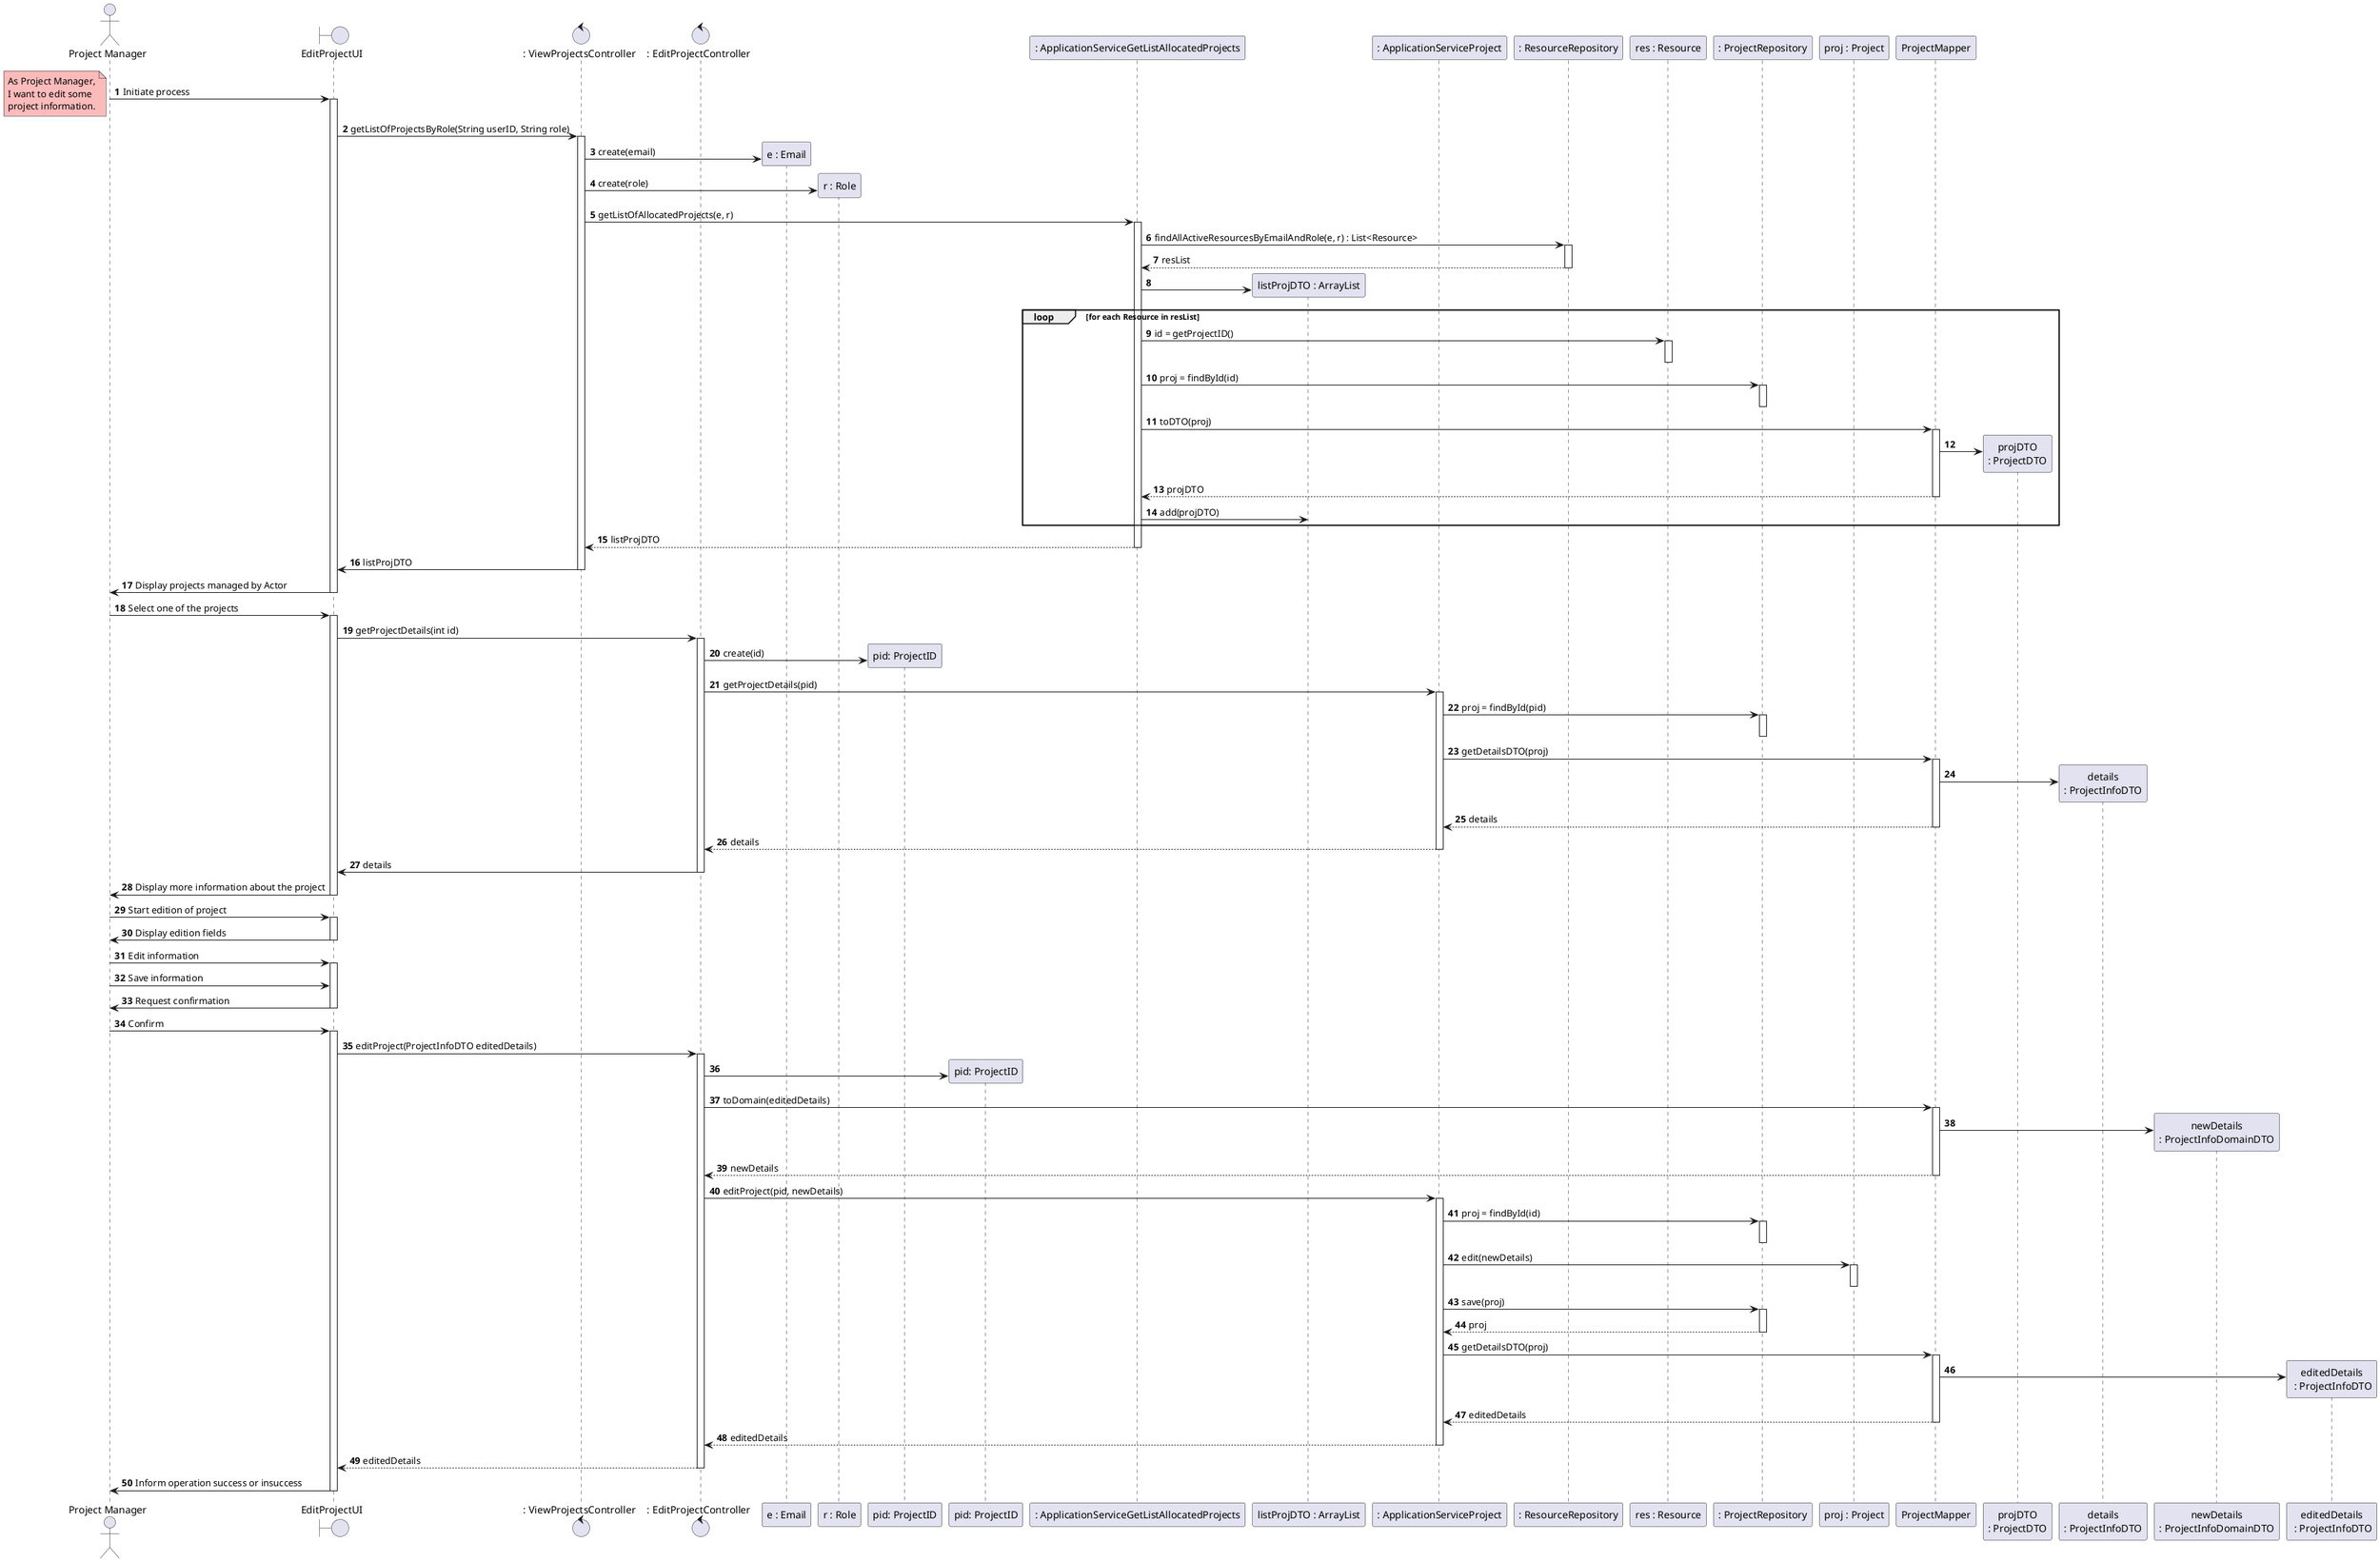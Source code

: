@startuml
'https://plantuml.com/sequence-diagram

autonumber



actor "Project Manager" as PM

boundary "EditProjectUI" as UI
control ": ViewProjectsController" as VCTL
control ": EditProjectController" as CTL
participant "e : Email" as e
participant "r : Role" as r

participant "pid: ProjectID" as pid
participant "pid: ProjectID" as pid2
participant ": ApplicationServiceGetListAllocatedProjects" as PRservice
participant "listProjDTO : ArrayList" as listProjDTO
participant ": ApplicationServiceProject" as PService

participant ": ResourceRepository" as ResRepo
participant "res : Resource" as resource
participant ": ProjectRepository" as PrRepo
participant "proj : Project" as proj
participant "ProjectMapper" as Mapper
participant "projDTO\n: ProjectDTO" as projDTO
participant "details\n: ProjectInfoDTO" as details
participant "newDetails\n: ProjectInfoDomainDTO" as newDetails
participant "editedDetails\n : ProjectInfoDTO" as editedDetails



PM-> UI :  Initiate process
activate UI
note left #Fbbbbb
As Project Manager,
I want to edit some
project information.
end note

UI -> VCTL : getListOfProjectsByRole(String userID, String role)
activate VCTL


create e
VCTL -> e : create(email)
create r
VCTL -> r : create(role)
VCTL -> PRservice : getListOfAllocatedProjects(e, r)
activate PRservice
PRservice -> ResRepo : findAllActiveResourcesByEmailAndRole(e, r) : List<Resource>
activate ResRepo
ResRepo --> PRservice : resList
deactivate ResRepo

create listProjDTO
PRservice -> listProjDTO
loop for each Resource in resList

PRservice -> resource : id = getProjectID()
activate resource
deactivate resource
PRservice -> PrRepo : proj = findById(id)

activate PrRepo
deactivate PrRepo
PRservice -> Mapper : toDTO(proj)
activate Mapper
create projDTO
Mapper -> projDTO
Mapper --> PRservice : projDTO

deactivate Mapper
PRservice -> listProjDTO : add(projDTO)

end

PRservice --> VCTL : listProjDTO
deactivate PRservice

VCTL ->UI : listProjDTO
deactivate VCTL

UI -> PM : Display projects managed by Actor
deactivate UI
'Next system interaction'
PM -> UI : Select one of the projects
activate UI
UI -> CTL : getProjectDetails(int id)
activate CTL
create pid
CTL -> pid : create(id)
CTL -> PService : getProjectDetails(pid)
activate PService
PService -> PrRepo : proj = findById(pid)
activate PrRepo
deactivate PrRepo
PService -> Mapper : getDetailsDTO(proj)
activate Mapper
create details
Mapper -> details
Mapper --> PService : details
deactivate Mapper
PService --> CTL : details
deactivate PService
CTL ->UI : details
deactivate CTL

'Another project service, or the same?'

UI -> PM : Display more information about the project
deactivate UI
PM -> UI : Start edition of project
activate UI
UI -> PM : Display edition fields
deactivate UI
PM -> UI : Edit information
activate UI
PM -> UI : Save information
UI -> PM : Request confirmation
deactivate UI

PM ->UI : Confirm
activate UI
UI-> CTL : editProject(ProjectInfoDTO editedDetails)
activate CTL
create pid2
CTL -> pid2
CTL -> Mapper : toDomain(editedDetails)
activate Mapper
create newDetails
Mapper -> newDetails
Mapper --> CTL : newDetails
deactivate Mapper


CTL -> PService : editProject(pid, newDetails)
activate PService
PService -> PrRepo : proj = findById(id)
activate PrRepo
deactivate PrRepo
PService -> proj : edit(newDetails)

activate proj



deactivate proj
PService -> PrRepo : save(proj)
activate PrRepo
PrRepo --> PService : proj
deactivate PrRepo
PService -> Mapper : getDetailsDTO(proj)
activate Mapper
create editedDetails
Mapper -> editedDetails
Mapper --> PService : editedDetails
deactivate Mapper


PService -->CTL : editedDetails
deactivate PService
CTL --> UI : editedDetails
deactivate CTL



UI -> PM : Inform operation success or insuccess
deactivate UI
@enduml